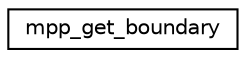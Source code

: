 digraph "Graphical Class Hierarchy"
{
 // INTERACTIVE_SVG=YES
 // LATEX_PDF_SIZE
  edge [fontname="Helvetica",fontsize="10",labelfontname="Helvetica",labelfontsize="10"];
  node [fontname="Helvetica",fontsize="10",shape=record];
  rankdir="LR";
  Node0 [label="mpp_get_boundary",height=0.2,width=0.4,color="black", fillcolor="white", style="filled",URL="$interfacempp__domains__mod_1_1mpp__get__boundary.html",tooltip="Get the boundary data for symmetric domain when the data is at C, E, or N-cell center...."];
}
